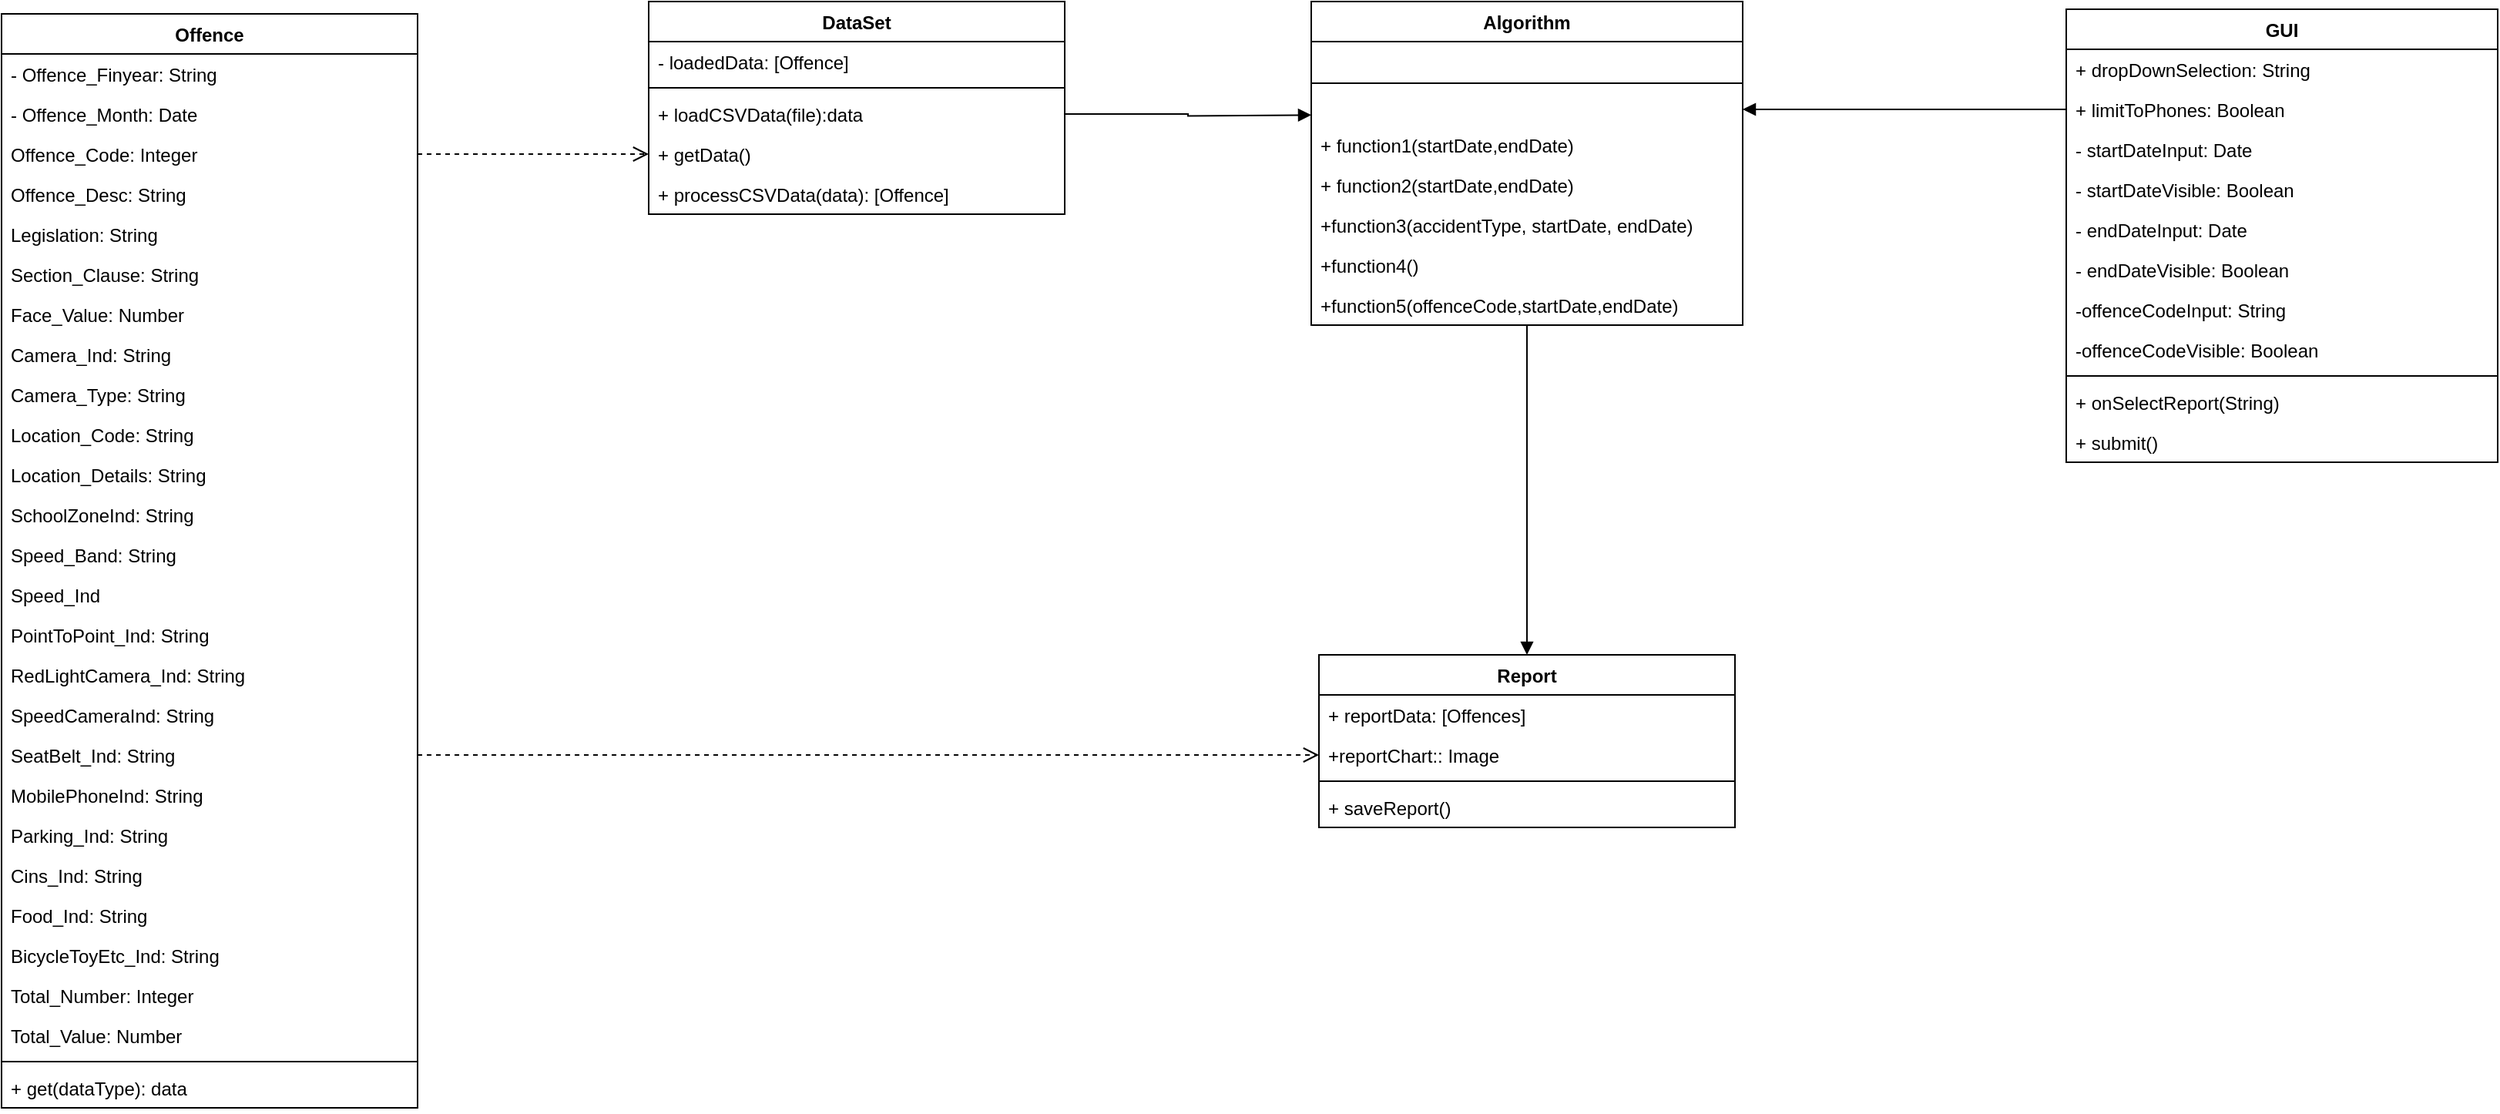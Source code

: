 <mxfile version="17.2.4" type="device"><diagram id="rIhmxAu_eCinldEsNsKp" name="Page-1"><mxGraphModel dx="2830" dy="1918" grid="1" gridSize="10" guides="1" tooltips="1" connect="1" arrows="1" fold="1" page="1" pageScale="1" pageWidth="1100" pageHeight="850" math="0" shadow="0"><root><mxCell id="0"/><mxCell id="1" parent="0"/><mxCell id="G1eBfXjokJa6CSCOFPKj-1" value="Offence" style="swimlane;fontStyle=1;align=center;verticalAlign=top;childLayout=stackLayout;horizontal=1;startSize=26;horizontalStack=0;resizeParent=1;resizeParentMax=0;resizeLast=0;collapsible=1;marginBottom=0;" vertex="1" parent="1"><mxGeometry x="-820" y="-292" width="270" height="710" as="geometry"/></mxCell><mxCell id="G1eBfXjokJa6CSCOFPKj-2" value="- Offence_Finyear: String" style="text;strokeColor=none;fillColor=none;align=left;verticalAlign=top;spacingLeft=4;spacingRight=4;overflow=hidden;rotatable=0;points=[[0,0.5],[1,0.5]];portConstraint=eastwest;" vertex="1" parent="G1eBfXjokJa6CSCOFPKj-1"><mxGeometry y="26" width="270" height="26" as="geometry"/></mxCell><mxCell id="G1eBfXjokJa6CSCOFPKj-5" value="- Offence_Month: Date" style="text;strokeColor=none;fillColor=none;align=left;verticalAlign=top;spacingLeft=4;spacingRight=4;overflow=hidden;rotatable=0;points=[[0,0.5],[1,0.5]];portConstraint=eastwest;" vertex="1" parent="G1eBfXjokJa6CSCOFPKj-1"><mxGeometry y="52" width="270" height="26" as="geometry"/></mxCell><mxCell id="G1eBfXjokJa6CSCOFPKj-9" value="Offence_Code: Integer" style="text;strokeColor=none;fillColor=none;align=left;verticalAlign=top;spacingLeft=4;spacingRight=4;overflow=hidden;rotatable=0;points=[[0,0.5],[1,0.5]];portConstraint=eastwest;" vertex="1" parent="G1eBfXjokJa6CSCOFPKj-1"><mxGeometry y="78" width="270" height="26" as="geometry"/></mxCell><mxCell id="G1eBfXjokJa6CSCOFPKj-8" value="Offence_Desc: String" style="text;strokeColor=none;fillColor=none;align=left;verticalAlign=top;spacingLeft=4;spacingRight=4;overflow=hidden;rotatable=0;points=[[0,0.5],[1,0.5]];portConstraint=eastwest;" vertex="1" parent="G1eBfXjokJa6CSCOFPKj-1"><mxGeometry y="104" width="270" height="26" as="geometry"/></mxCell><mxCell id="G1eBfXjokJa6CSCOFPKj-7" value="Legislation: String" style="text;strokeColor=none;fillColor=none;align=left;verticalAlign=top;spacingLeft=4;spacingRight=4;overflow=hidden;rotatable=0;points=[[0,0.5],[1,0.5]];portConstraint=eastwest;" vertex="1" parent="G1eBfXjokJa6CSCOFPKj-1"><mxGeometry y="130" width="270" height="26" as="geometry"/></mxCell><mxCell id="G1eBfXjokJa6CSCOFPKj-6" value="Section_Clause: String" style="text;strokeColor=none;fillColor=none;align=left;verticalAlign=top;spacingLeft=4;spacingRight=4;overflow=hidden;rotatable=0;points=[[0,0.5],[1,0.5]];portConstraint=eastwest;" vertex="1" parent="G1eBfXjokJa6CSCOFPKj-1"><mxGeometry y="156" width="270" height="26" as="geometry"/></mxCell><mxCell id="G1eBfXjokJa6CSCOFPKj-12" value="Face_Value: Number" style="text;strokeColor=none;fillColor=none;align=left;verticalAlign=top;spacingLeft=4;spacingRight=4;overflow=hidden;rotatable=0;points=[[0,0.5],[1,0.5]];portConstraint=eastwest;" vertex="1" parent="G1eBfXjokJa6CSCOFPKj-1"><mxGeometry y="182" width="270" height="26" as="geometry"/></mxCell><mxCell id="G1eBfXjokJa6CSCOFPKj-11" value="Camera_Ind: String" style="text;strokeColor=none;fillColor=none;align=left;verticalAlign=top;spacingLeft=4;spacingRight=4;overflow=hidden;rotatable=0;points=[[0,0.5],[1,0.5]];portConstraint=eastwest;" vertex="1" parent="G1eBfXjokJa6CSCOFPKj-1"><mxGeometry y="208" width="270" height="26" as="geometry"/></mxCell><mxCell id="G1eBfXjokJa6CSCOFPKj-10" value="Camera_Type: String" style="text;strokeColor=none;fillColor=none;align=left;verticalAlign=top;spacingLeft=4;spacingRight=4;overflow=hidden;rotatable=0;points=[[0,0.5],[1,0.5]];portConstraint=eastwest;" vertex="1" parent="G1eBfXjokJa6CSCOFPKj-1"><mxGeometry y="234" width="270" height="26" as="geometry"/></mxCell><mxCell id="G1eBfXjokJa6CSCOFPKj-17" value="Location_Code: String" style="text;strokeColor=none;fillColor=none;align=left;verticalAlign=top;spacingLeft=4;spacingRight=4;overflow=hidden;rotatable=0;points=[[0,0.5],[1,0.5]];portConstraint=eastwest;" vertex="1" parent="G1eBfXjokJa6CSCOFPKj-1"><mxGeometry y="260" width="270" height="26" as="geometry"/></mxCell><mxCell id="G1eBfXjokJa6CSCOFPKj-16" value="Location_Details: String" style="text;strokeColor=none;fillColor=none;align=left;verticalAlign=top;spacingLeft=4;spacingRight=4;overflow=hidden;rotatable=0;points=[[0,0.5],[1,0.5]];portConstraint=eastwest;" vertex="1" parent="G1eBfXjokJa6CSCOFPKj-1"><mxGeometry y="286" width="270" height="26" as="geometry"/></mxCell><mxCell id="G1eBfXjokJa6CSCOFPKj-15" value="SchoolZoneInd: String" style="text;strokeColor=none;fillColor=none;align=left;verticalAlign=top;spacingLeft=4;spacingRight=4;overflow=hidden;rotatable=0;points=[[0,0.5],[1,0.5]];portConstraint=eastwest;" vertex="1" parent="G1eBfXjokJa6CSCOFPKj-1"><mxGeometry y="312" width="270" height="26" as="geometry"/></mxCell><mxCell id="G1eBfXjokJa6CSCOFPKj-14" value="Speed_Band: String" style="text;strokeColor=none;fillColor=none;align=left;verticalAlign=top;spacingLeft=4;spacingRight=4;overflow=hidden;rotatable=0;points=[[0,0.5],[1,0.5]];portConstraint=eastwest;" vertex="1" parent="G1eBfXjokJa6CSCOFPKj-1"><mxGeometry y="338" width="270" height="26" as="geometry"/></mxCell><mxCell id="G1eBfXjokJa6CSCOFPKj-13" value="Speed_Ind" style="text;strokeColor=none;fillColor=none;align=left;verticalAlign=top;spacingLeft=4;spacingRight=4;overflow=hidden;rotatable=0;points=[[0,0.5],[1,0.5]];portConstraint=eastwest;" vertex="1" parent="G1eBfXjokJa6CSCOFPKj-1"><mxGeometry y="364" width="270" height="26" as="geometry"/></mxCell><mxCell id="G1eBfXjokJa6CSCOFPKj-20" value="PointToPoint_Ind: String" style="text;strokeColor=none;fillColor=none;align=left;verticalAlign=top;spacingLeft=4;spacingRight=4;overflow=hidden;rotatable=0;points=[[0,0.5],[1,0.5]];portConstraint=eastwest;" vertex="1" parent="G1eBfXjokJa6CSCOFPKj-1"><mxGeometry y="390" width="270" height="26" as="geometry"/></mxCell><mxCell id="G1eBfXjokJa6CSCOFPKj-19" value="RedLightCamera_Ind: String" style="text;strokeColor=none;fillColor=none;align=left;verticalAlign=top;spacingLeft=4;spacingRight=4;overflow=hidden;rotatable=0;points=[[0,0.5],[1,0.5]];portConstraint=eastwest;" vertex="1" parent="G1eBfXjokJa6CSCOFPKj-1"><mxGeometry y="416" width="270" height="26" as="geometry"/></mxCell><mxCell id="G1eBfXjokJa6CSCOFPKj-18" value="SpeedCameraInd: String" style="text;strokeColor=none;fillColor=none;align=left;verticalAlign=top;spacingLeft=4;spacingRight=4;overflow=hidden;rotatable=0;points=[[0,0.5],[1,0.5]];portConstraint=eastwest;" vertex="1" parent="G1eBfXjokJa6CSCOFPKj-1"><mxGeometry y="442" width="270" height="26" as="geometry"/></mxCell><mxCell id="G1eBfXjokJa6CSCOFPKj-25" value="SeatBelt_Ind: String" style="text;strokeColor=none;fillColor=none;align=left;verticalAlign=top;spacingLeft=4;spacingRight=4;overflow=hidden;rotatable=0;points=[[0,0.5],[1,0.5]];portConstraint=eastwest;" vertex="1" parent="G1eBfXjokJa6CSCOFPKj-1"><mxGeometry y="468" width="270" height="26" as="geometry"/></mxCell><mxCell id="G1eBfXjokJa6CSCOFPKj-24" value="MobilePhoneInd: String" style="text;strokeColor=none;fillColor=none;align=left;verticalAlign=top;spacingLeft=4;spacingRight=4;overflow=hidden;rotatable=0;points=[[0,0.5],[1,0.5]];portConstraint=eastwest;" vertex="1" parent="G1eBfXjokJa6CSCOFPKj-1"><mxGeometry y="494" width="270" height="26" as="geometry"/></mxCell><mxCell id="G1eBfXjokJa6CSCOFPKj-23" value="Parking_Ind: String" style="text;strokeColor=none;fillColor=none;align=left;verticalAlign=top;spacingLeft=4;spacingRight=4;overflow=hidden;rotatable=0;points=[[0,0.5],[1,0.5]];portConstraint=eastwest;" vertex="1" parent="G1eBfXjokJa6CSCOFPKj-1"><mxGeometry y="520" width="270" height="26" as="geometry"/></mxCell><mxCell id="G1eBfXjokJa6CSCOFPKj-22" value="Cins_Ind: String" style="text;strokeColor=none;fillColor=none;align=left;verticalAlign=top;spacingLeft=4;spacingRight=4;overflow=hidden;rotatable=0;points=[[0,0.5],[1,0.5]];portConstraint=eastwest;" vertex="1" parent="G1eBfXjokJa6CSCOFPKj-1"><mxGeometry y="546" width="270" height="26" as="geometry"/></mxCell><mxCell id="G1eBfXjokJa6CSCOFPKj-21" value="Food_Ind: String" style="text;strokeColor=none;fillColor=none;align=left;verticalAlign=top;spacingLeft=4;spacingRight=4;overflow=hidden;rotatable=0;points=[[0,0.5],[1,0.5]];portConstraint=eastwest;" vertex="1" parent="G1eBfXjokJa6CSCOFPKj-1"><mxGeometry y="572" width="270" height="26" as="geometry"/></mxCell><mxCell id="G1eBfXjokJa6CSCOFPKj-28" value="BicycleToyEtc_Ind: String" style="text;strokeColor=none;fillColor=none;align=left;verticalAlign=top;spacingLeft=4;spacingRight=4;overflow=hidden;rotatable=0;points=[[0,0.5],[1,0.5]];portConstraint=eastwest;" vertex="1" parent="G1eBfXjokJa6CSCOFPKj-1"><mxGeometry y="598" width="270" height="26" as="geometry"/></mxCell><mxCell id="G1eBfXjokJa6CSCOFPKj-27" value="Total_Number: Integer" style="text;strokeColor=none;fillColor=none;align=left;verticalAlign=top;spacingLeft=4;spacingRight=4;overflow=hidden;rotatable=0;points=[[0,0.5],[1,0.5]];portConstraint=eastwest;" vertex="1" parent="G1eBfXjokJa6CSCOFPKj-1"><mxGeometry y="624" width="270" height="26" as="geometry"/></mxCell><mxCell id="G1eBfXjokJa6CSCOFPKj-26" value="Total_Value: Number" style="text;strokeColor=none;fillColor=none;align=left;verticalAlign=top;spacingLeft=4;spacingRight=4;overflow=hidden;rotatable=0;points=[[0,0.5],[1,0.5]];portConstraint=eastwest;" vertex="1" parent="G1eBfXjokJa6CSCOFPKj-1"><mxGeometry y="650" width="270" height="26" as="geometry"/></mxCell><mxCell id="G1eBfXjokJa6CSCOFPKj-3" value="" style="line;strokeWidth=1;fillColor=none;align=left;verticalAlign=middle;spacingTop=-1;spacingLeft=3;spacingRight=3;rotatable=0;labelPosition=right;points=[];portConstraint=eastwest;" vertex="1" parent="G1eBfXjokJa6CSCOFPKj-1"><mxGeometry y="676" width="270" height="8" as="geometry"/></mxCell><mxCell id="G1eBfXjokJa6CSCOFPKj-4" value="+ get(dataType): data" style="text;strokeColor=none;fillColor=none;align=left;verticalAlign=top;spacingLeft=4;spacingRight=4;overflow=hidden;rotatable=0;points=[[0,0.5],[1,0.5]];portConstraint=eastwest;" vertex="1" parent="G1eBfXjokJa6CSCOFPKj-1"><mxGeometry y="684" width="270" height="26" as="geometry"/></mxCell><mxCell id="G1eBfXjokJa6CSCOFPKj-29" value="DataSet" style="swimlane;fontStyle=1;align=center;verticalAlign=top;childLayout=stackLayout;horizontal=1;startSize=26;horizontalStack=0;resizeParent=1;resizeParentMax=0;resizeLast=0;collapsible=1;marginBottom=0;" vertex="1" parent="1"><mxGeometry x="-400" y="-300" width="270" height="138" as="geometry"/></mxCell><mxCell id="G1eBfXjokJa6CSCOFPKj-30" value="- loadedData: [Offence]" style="text;strokeColor=none;fillColor=none;align=left;verticalAlign=top;spacingLeft=4;spacingRight=4;overflow=hidden;rotatable=0;points=[[0,0.5],[1,0.5]];portConstraint=eastwest;" vertex="1" parent="G1eBfXjokJa6CSCOFPKj-29"><mxGeometry y="26" width="270" height="26" as="geometry"/></mxCell><mxCell id="G1eBfXjokJa6CSCOFPKj-31" value="" style="line;strokeWidth=1;fillColor=none;align=left;verticalAlign=middle;spacingTop=-1;spacingLeft=3;spacingRight=3;rotatable=0;labelPosition=right;points=[];portConstraint=eastwest;" vertex="1" parent="G1eBfXjokJa6CSCOFPKj-29"><mxGeometry y="52" width="270" height="8" as="geometry"/></mxCell><mxCell id="G1eBfXjokJa6CSCOFPKj-32" value="+ loadCSVData(file):data" style="text;strokeColor=none;fillColor=none;align=left;verticalAlign=top;spacingLeft=4;spacingRight=4;overflow=hidden;rotatable=0;points=[[0,0.5],[1,0.5]];portConstraint=eastwest;" vertex="1" parent="G1eBfXjokJa6CSCOFPKj-29"><mxGeometry y="60" width="270" height="26" as="geometry"/></mxCell><mxCell id="G1eBfXjokJa6CSCOFPKj-73" value="+ getData()" style="text;strokeColor=none;fillColor=none;align=left;verticalAlign=top;spacingLeft=4;spacingRight=4;overflow=hidden;rotatable=0;points=[[0,0.5],[1,0.5]];portConstraint=eastwest;" vertex="1" parent="G1eBfXjokJa6CSCOFPKj-29"><mxGeometry y="86" width="270" height="26" as="geometry"/></mxCell><mxCell id="G1eBfXjokJa6CSCOFPKj-33" value="+ processCSVData(data): [Offence]" style="text;strokeColor=none;fillColor=none;align=left;verticalAlign=top;spacingLeft=4;spacingRight=4;overflow=hidden;rotatable=0;points=[[0,0.5],[1,0.5]];portConstraint=eastwest;" vertex="1" parent="G1eBfXjokJa6CSCOFPKj-29"><mxGeometry y="112" width="270" height="26" as="geometry"/></mxCell><mxCell id="G1eBfXjokJa6CSCOFPKj-34" value="GUI" style="swimlane;fontStyle=1;align=center;verticalAlign=top;childLayout=stackLayout;horizontal=1;startSize=26;horizontalStack=0;resizeParent=1;resizeParentMax=0;resizeLast=0;collapsible=1;marginBottom=0;" vertex="1" parent="1"><mxGeometry x="520" y="-295" width="280" height="294" as="geometry"/></mxCell><mxCell id="G1eBfXjokJa6CSCOFPKj-35" value="+ dropDownSelection: String" style="text;strokeColor=none;fillColor=none;align=left;verticalAlign=top;spacingLeft=4;spacingRight=4;overflow=hidden;rotatable=0;points=[[0,0.5],[1,0.5]];portConstraint=eastwest;" vertex="1" parent="G1eBfXjokJa6CSCOFPKj-34"><mxGeometry y="26" width="280" height="26" as="geometry"/></mxCell><mxCell id="G1eBfXjokJa6CSCOFPKj-40" value="+ limitToPhones: Boolean" style="text;strokeColor=none;fillColor=none;align=left;verticalAlign=top;spacingLeft=4;spacingRight=4;overflow=hidden;rotatable=0;points=[[0,0.5],[1,0.5]];portConstraint=eastwest;" vertex="1" parent="G1eBfXjokJa6CSCOFPKj-34"><mxGeometry y="52" width="280" height="26" as="geometry"/></mxCell><mxCell id="G1eBfXjokJa6CSCOFPKj-39" value="- startDateInput: Date" style="text;strokeColor=none;fillColor=none;align=left;verticalAlign=top;spacingLeft=4;spacingRight=4;overflow=hidden;rotatable=0;points=[[0,0.5],[1,0.5]];portConstraint=eastwest;" vertex="1" parent="G1eBfXjokJa6CSCOFPKj-34"><mxGeometry y="78" width="280" height="26" as="geometry"/></mxCell><mxCell id="G1eBfXjokJa6CSCOFPKj-43" value="- startDateVisible: Boolean" style="text;strokeColor=none;fillColor=none;align=left;verticalAlign=top;spacingLeft=4;spacingRight=4;overflow=hidden;rotatable=0;points=[[0,0.5],[1,0.5]];portConstraint=eastwest;" vertex="1" parent="G1eBfXjokJa6CSCOFPKj-34"><mxGeometry y="104" width="280" height="26" as="geometry"/></mxCell><mxCell id="G1eBfXjokJa6CSCOFPKj-42" value="- endDateInput: Date" style="text;strokeColor=none;fillColor=none;align=left;verticalAlign=top;spacingLeft=4;spacingRight=4;overflow=hidden;rotatable=0;points=[[0,0.5],[1,0.5]];portConstraint=eastwest;" vertex="1" parent="G1eBfXjokJa6CSCOFPKj-34"><mxGeometry y="130" width="280" height="26" as="geometry"/></mxCell><mxCell id="G1eBfXjokJa6CSCOFPKj-41" value="- endDateVisible: Boolean" style="text;strokeColor=none;fillColor=none;align=left;verticalAlign=top;spacingLeft=4;spacingRight=4;overflow=hidden;rotatable=0;points=[[0,0.5],[1,0.5]];portConstraint=eastwest;" vertex="1" parent="G1eBfXjokJa6CSCOFPKj-34"><mxGeometry y="156" width="280" height="26" as="geometry"/></mxCell><mxCell id="G1eBfXjokJa6CSCOFPKj-45" value="-offenceCodeInput: String" style="text;strokeColor=none;fillColor=none;align=left;verticalAlign=top;spacingLeft=4;spacingRight=4;overflow=hidden;rotatable=0;points=[[0,0.5],[1,0.5]];portConstraint=eastwest;" vertex="1" parent="G1eBfXjokJa6CSCOFPKj-34"><mxGeometry y="182" width="280" height="26" as="geometry"/></mxCell><mxCell id="G1eBfXjokJa6CSCOFPKj-44" value="-offenceCodeVisible: Boolean" style="text;strokeColor=none;fillColor=none;align=left;verticalAlign=top;spacingLeft=4;spacingRight=4;overflow=hidden;rotatable=0;points=[[0,0.5],[1,0.5]];portConstraint=eastwest;" vertex="1" parent="G1eBfXjokJa6CSCOFPKj-34"><mxGeometry y="208" width="280" height="26" as="geometry"/></mxCell><mxCell id="G1eBfXjokJa6CSCOFPKj-36" value="" style="line;strokeWidth=1;fillColor=none;align=left;verticalAlign=middle;spacingTop=-1;spacingLeft=3;spacingRight=3;rotatable=0;labelPosition=right;points=[];portConstraint=eastwest;" vertex="1" parent="G1eBfXjokJa6CSCOFPKj-34"><mxGeometry y="234" width="280" height="8" as="geometry"/></mxCell><mxCell id="G1eBfXjokJa6CSCOFPKj-46" value="+ onSelectReport(String)" style="text;strokeColor=none;fillColor=none;align=left;verticalAlign=top;spacingLeft=4;spacingRight=4;overflow=hidden;rotatable=0;points=[[0,0.5],[1,0.5]];portConstraint=eastwest;" vertex="1" parent="G1eBfXjokJa6CSCOFPKj-34"><mxGeometry y="242" width="280" height="26" as="geometry"/></mxCell><mxCell id="G1eBfXjokJa6CSCOFPKj-37" value="+ submit()" style="text;strokeColor=none;fillColor=none;align=left;verticalAlign=top;spacingLeft=4;spacingRight=4;overflow=hidden;rotatable=0;points=[[0,0.5],[1,0.5]];portConstraint=eastwest;" vertex="1" parent="G1eBfXjokJa6CSCOFPKj-34"><mxGeometry y="268" width="280" height="26" as="geometry"/></mxCell><mxCell id="G1eBfXjokJa6CSCOFPKj-77" style="edgeStyle=orthogonalEdgeStyle;rounded=0;orthogonalLoop=1;jettySize=auto;html=1;entryX=0.5;entryY=0;entryDx=0;entryDy=0;endArrow=block;endFill=1;endSize=6;" edge="1" parent="1" source="G1eBfXjokJa6CSCOFPKj-47" target="G1eBfXjokJa6CSCOFPKj-66"><mxGeometry relative="1" as="geometry"/></mxCell><mxCell id="G1eBfXjokJa6CSCOFPKj-47" value="Algorithm" style="swimlane;fontStyle=1;align=center;verticalAlign=top;childLayout=stackLayout;horizontal=1;startSize=26;horizontalStack=0;resizeParent=1;resizeParentMax=0;resizeLast=0;collapsible=1;marginBottom=0;" vertex="1" parent="1"><mxGeometry x="30" y="-300" width="280" height="210" as="geometry"/></mxCell><mxCell id="G1eBfXjokJa6CSCOFPKj-49" value="" style="line;strokeWidth=1;fillColor=none;align=left;verticalAlign=middle;spacingTop=-1;spacingLeft=3;spacingRight=3;rotatable=0;labelPosition=right;points=[];portConstraint=eastwest;" vertex="1" parent="G1eBfXjokJa6CSCOFPKj-47"><mxGeometry y="26" width="280" height="54" as="geometry"/></mxCell><mxCell id="G1eBfXjokJa6CSCOFPKj-50" value="+ function1(startDate,endDate)" style="text;strokeColor=none;fillColor=none;align=left;verticalAlign=top;spacingLeft=4;spacingRight=4;overflow=hidden;rotatable=0;points=[[0,0.5],[1,0.5]];portConstraint=eastwest;" vertex="1" parent="G1eBfXjokJa6CSCOFPKj-47"><mxGeometry y="80" width="280" height="26" as="geometry"/></mxCell><mxCell id="G1eBfXjokJa6CSCOFPKj-56" value="+ function2(startDate,endDate)" style="text;strokeColor=none;fillColor=none;align=left;verticalAlign=top;spacingLeft=4;spacingRight=4;overflow=hidden;rotatable=0;points=[[0,0.5],[1,0.5]];portConstraint=eastwest;" vertex="1" parent="G1eBfXjokJa6CSCOFPKj-47"><mxGeometry y="106" width="280" height="26" as="geometry"/></mxCell><mxCell id="G1eBfXjokJa6CSCOFPKj-55" value="+function3(accidentType, startDate, endDate)" style="text;strokeColor=none;fillColor=none;align=left;verticalAlign=top;spacingLeft=4;spacingRight=4;overflow=hidden;rotatable=0;points=[[0,0.5],[1,0.5]];portConstraint=eastwest;" vertex="1" parent="G1eBfXjokJa6CSCOFPKj-47"><mxGeometry y="132" width="280" height="26" as="geometry"/></mxCell><mxCell id="G1eBfXjokJa6CSCOFPKj-54" value="+function4()" style="text;strokeColor=none;fillColor=none;align=left;verticalAlign=top;spacingLeft=4;spacingRight=4;overflow=hidden;rotatable=0;points=[[0,0.5],[1,0.5]];portConstraint=eastwest;" vertex="1" parent="G1eBfXjokJa6CSCOFPKj-47"><mxGeometry y="158" width="280" height="26" as="geometry"/></mxCell><mxCell id="G1eBfXjokJa6CSCOFPKj-53" value="+function5(offenceCode,startDate,endDate)" style="text;strokeColor=none;fillColor=none;align=left;verticalAlign=top;spacingLeft=4;spacingRight=4;overflow=hidden;rotatable=0;points=[[0,0.5],[1,0.5]];portConstraint=eastwest;" vertex="1" parent="G1eBfXjokJa6CSCOFPKj-47"><mxGeometry y="184" width="280" height="26" as="geometry"/></mxCell><mxCell id="G1eBfXjokJa6CSCOFPKj-66" value="Report" style="swimlane;fontStyle=1;align=center;verticalAlign=top;childLayout=stackLayout;horizontal=1;startSize=26;horizontalStack=0;resizeParent=1;resizeParentMax=0;resizeLast=0;collapsible=1;marginBottom=0;" vertex="1" parent="1"><mxGeometry x="35" y="124" width="270" height="112" as="geometry"/></mxCell><mxCell id="G1eBfXjokJa6CSCOFPKj-67" value="+ reportData: [Offences]" style="text;strokeColor=none;fillColor=none;align=left;verticalAlign=top;spacingLeft=4;spacingRight=4;overflow=hidden;rotatable=0;points=[[0,0.5],[1,0.5]];portConstraint=eastwest;" vertex="1" parent="G1eBfXjokJa6CSCOFPKj-66"><mxGeometry y="26" width="270" height="26" as="geometry"/></mxCell><mxCell id="G1eBfXjokJa6CSCOFPKj-70" value="+reportChart:: Image" style="text;strokeColor=none;fillColor=none;align=left;verticalAlign=top;spacingLeft=4;spacingRight=4;overflow=hidden;rotatable=0;points=[[0,0.5],[1,0.5]];portConstraint=eastwest;" vertex="1" parent="G1eBfXjokJa6CSCOFPKj-66"><mxGeometry y="52" width="270" height="26" as="geometry"/></mxCell><mxCell id="G1eBfXjokJa6CSCOFPKj-68" value="" style="line;strokeWidth=1;fillColor=none;align=left;verticalAlign=middle;spacingTop=-1;spacingLeft=3;spacingRight=3;rotatable=0;labelPosition=right;points=[];portConstraint=eastwest;" vertex="1" parent="G1eBfXjokJa6CSCOFPKj-66"><mxGeometry y="78" width="270" height="8" as="geometry"/></mxCell><mxCell id="G1eBfXjokJa6CSCOFPKj-69" value="+ saveReport()" style="text;strokeColor=none;fillColor=none;align=left;verticalAlign=top;spacingLeft=4;spacingRight=4;overflow=hidden;rotatable=0;points=[[0,0.5],[1,0.5]];portConstraint=eastwest;" vertex="1" parent="G1eBfXjokJa6CSCOFPKj-66"><mxGeometry y="86" width="270" height="26" as="geometry"/></mxCell><mxCell id="G1eBfXjokJa6CSCOFPKj-74" style="edgeStyle=orthogonalEdgeStyle;rounded=0;orthogonalLoop=1;jettySize=auto;html=1;exitX=1;exitY=0.5;exitDx=0;exitDy=0;endArrow=block;endFill=1;endSize=6;" edge="1" parent="1" source="G1eBfXjokJa6CSCOFPKj-32"><mxGeometry relative="1" as="geometry"><mxPoint x="30" y="-226.333" as="targetPoint"/></mxGeometry></mxCell><mxCell id="G1eBfXjokJa6CSCOFPKj-79" style="edgeStyle=orthogonalEdgeStyle;rounded=0;orthogonalLoop=1;jettySize=auto;html=1;exitX=0;exitY=0.5;exitDx=0;exitDy=0;endArrow=block;endFill=1;endSize=6;" edge="1" parent="1" source="G1eBfXjokJa6CSCOFPKj-40"><mxGeometry relative="1" as="geometry"><mxPoint x="310" y="-230" as="targetPoint"/></mxGeometry></mxCell><mxCell id="G1eBfXjokJa6CSCOFPKj-83" style="edgeStyle=orthogonalEdgeStyle;rounded=0;orthogonalLoop=1;jettySize=auto;html=1;exitX=1;exitY=0.5;exitDx=0;exitDy=0;entryX=0;entryY=0.5;entryDx=0;entryDy=0;dashed=1;fontSize=13;endArrow=open;endFill=0;startSize=8;endSize=8;sourcePerimeterSpacing=6;targetPerimeterSpacing=6;strokeWidth=1;" edge="1" parent="1" source="G1eBfXjokJa6CSCOFPKj-9" target="G1eBfXjokJa6CSCOFPKj-73"><mxGeometry relative="1" as="geometry"/></mxCell><mxCell id="G1eBfXjokJa6CSCOFPKj-84" style="edgeStyle=orthogonalEdgeStyle;rounded=0;orthogonalLoop=1;jettySize=auto;html=1;exitX=1;exitY=0.5;exitDx=0;exitDy=0;entryX=0;entryY=0.5;entryDx=0;entryDy=0;dashed=1;fontSize=13;endArrow=open;endFill=0;startSize=8;endSize=8;sourcePerimeterSpacing=6;targetPerimeterSpacing=6;strokeWidth=1;" edge="1" parent="1" source="G1eBfXjokJa6CSCOFPKj-25" target="G1eBfXjokJa6CSCOFPKj-70"><mxGeometry relative="1" as="geometry"/></mxCell></root></mxGraphModel></diagram></mxfile>